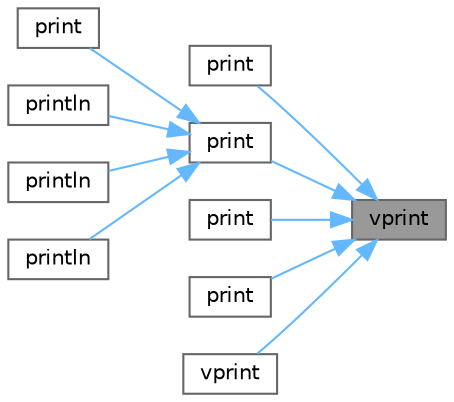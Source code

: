 digraph "vprint"
{
 // LATEX_PDF_SIZE
  bgcolor="transparent";
  edge [fontname=Helvetica,fontsize=10,labelfontname=Helvetica,labelfontsize=10];
  node [fontname=Helvetica,fontsize=10,shape=box,height=0.2,width=0.4];
  rankdir="RL";
  Node1 [id="Node000001",label="vprint",height=0.2,width=0.4,color="gray40", fillcolor="grey60", style="filled", fontcolor="black",tooltip=" "];
  Node1 -> Node2 [id="edge1_Node000001_Node000002",dir="back",color="steelblue1",style="solid",tooltip=" "];
  Node2 [id="Node000002",label="print",height=0.2,width=0.4,color="grey40", fillcolor="white", style="filled",URL="$bundled_2xchar_8h.html#a08cf7bb6a67bb66790cd8e02c1edf2c8",tooltip=" "];
  Node1 -> Node3 [id="edge2_Node000001_Node000003",dir="back",color="steelblue1",style="solid",tooltip=" "];
  Node3 [id="Node000003",label="print",height=0.2,width=0.4,color="grey40", fillcolor="white", style="filled",URL="$bundled_2xchar_8h.html#aca7a32e4363230ba92ebd2e429b1e1b6",tooltip=" "];
  Node3 -> Node4 [id="edge3_Node000003_Node000004",dir="back",color="steelblue1",style="solid",tooltip=" "];
  Node4 [id="Node000004",label="print",height=0.2,width=0.4,color="grey40", fillcolor="white", style="filled",URL="$bundled_2xchar_8h.html#a1268fe88dd8060d6ae6153b1f631d577",tooltip=" "];
  Node3 -> Node5 [id="edge4_Node000003_Node000005",dir="back",color="steelblue1",style="solid",tooltip=" "];
  Node5 [id="Node000005",label="println",height=0.2,width=0.4,color="grey40", fillcolor="white", style="filled",URL="$bundled_2xchar_8h.html#ae9ad3c88371c3da6ab2ba8018d430882",tooltip=" "];
  Node3 -> Node6 [id="edge5_Node000003_Node000006",dir="back",color="steelblue1",style="solid",tooltip=" "];
  Node6 [id="Node000006",label="println",height=0.2,width=0.4,color="grey40", fillcolor="white", style="filled",URL="$bundled_2xchar_8h.html#acebfd16284ebbc69157689be7c0f7a0e",tooltip=" "];
  Node3 -> Node7 [id="edge6_Node000003_Node000007",dir="back",color="steelblue1",style="solid",tooltip=" "];
  Node7 [id="Node000007",label="println",height=0.2,width=0.4,color="grey40", fillcolor="white", style="filled",URL="$bundled_2xchar_8h.html#a5d0d43283dd068135d7fcfb4a00c39f9",tooltip=" "];
  Node1 -> Node8 [id="edge7_Node000001_Node000008",dir="back",color="steelblue1",style="solid",tooltip=" "];
  Node8 [id="Node000008",label="print",height=0.2,width=0.4,color="grey40", fillcolor="white", style="filled",URL="$bundled_2xchar_8h.html#ad03fa995af93f5f4685e38c3bf7289b8",tooltip=" "];
  Node1 -> Node9 [id="edge8_Node000001_Node000009",dir="back",color="steelblue1",style="solid",tooltip=" "];
  Node9 [id="Node000009",label="print",height=0.2,width=0.4,color="grey40", fillcolor="white", style="filled",URL="$bundled_2xchar_8h.html#a8ad2704d2db1ea1b9663084d6fb51e0a",tooltip=" "];
  Node1 -> Node10 [id="edge9_Node000001_Node000010",dir="back",color="steelblue1",style="solid",tooltip=" "];
  Node10 [id="Node000010",label="vprint",height=0.2,width=0.4,color="grey40", fillcolor="white", style="filled",URL="$bundled_2xchar_8h.html#ab357e28df4fee8293636aaf7a1662508",tooltip=" "];
}
